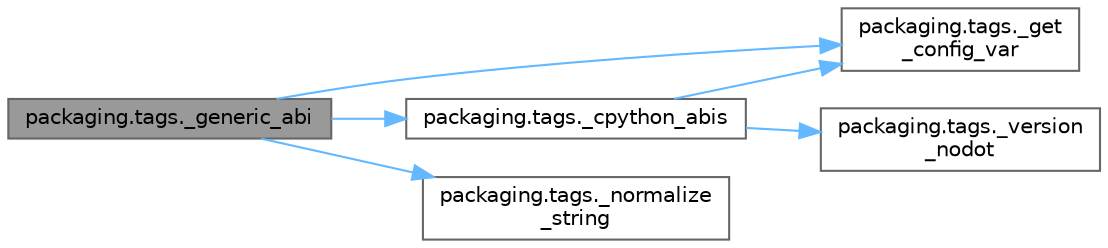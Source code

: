 digraph "packaging.tags._generic_abi"
{
 // LATEX_PDF_SIZE
  bgcolor="transparent";
  edge [fontname=Helvetica,fontsize=10,labelfontname=Helvetica,labelfontsize=10];
  node [fontname=Helvetica,fontsize=10,shape=box,height=0.2,width=0.4];
  rankdir="LR";
  Node1 [id="Node000001",label="packaging.tags._generic_abi",height=0.2,width=0.4,color="gray40", fillcolor="grey60", style="filled", fontcolor="black",tooltip=" "];
  Node1 -> Node2 [id="edge1_Node000001_Node000002",color="steelblue1",style="solid",tooltip=" "];
  Node2 [id="Node000002",label="packaging.tags._cpython_abis",height=0.2,width=0.4,color="grey40", fillcolor="white", style="filled",URL="$namespacepackaging_1_1tags.html#aa2fcd111342c2476a3821ff942dd14ce",tooltip=" "];
  Node2 -> Node3 [id="edge2_Node000002_Node000003",color="steelblue1",style="solid",tooltip=" "];
  Node3 [id="Node000003",label="packaging.tags._get\l_config_var",height=0.2,width=0.4,color="grey40", fillcolor="white", style="filled",URL="$namespacepackaging_1_1tags.html#a22cf92bde9848795ae74d180ed6e581a",tooltip=" "];
  Node2 -> Node4 [id="edge3_Node000002_Node000004",color="steelblue1",style="solid",tooltip=" "];
  Node4 [id="Node000004",label="packaging.tags._version\l_nodot",height=0.2,width=0.4,color="grey40", fillcolor="white", style="filled",URL="$namespacepackaging_1_1tags.html#ac4ab045e1d86b2623da8acf32354847e",tooltip=" "];
  Node1 -> Node3 [id="edge4_Node000001_Node000003",color="steelblue1",style="solid",tooltip=" "];
  Node1 -> Node5 [id="edge5_Node000001_Node000005",color="steelblue1",style="solid",tooltip=" "];
  Node5 [id="Node000005",label="packaging.tags._normalize\l_string",height=0.2,width=0.4,color="grey40", fillcolor="white", style="filled",URL="$namespacepackaging_1_1tags.html#ad93330763ea538e20338143777939975",tooltip=" "];
}
